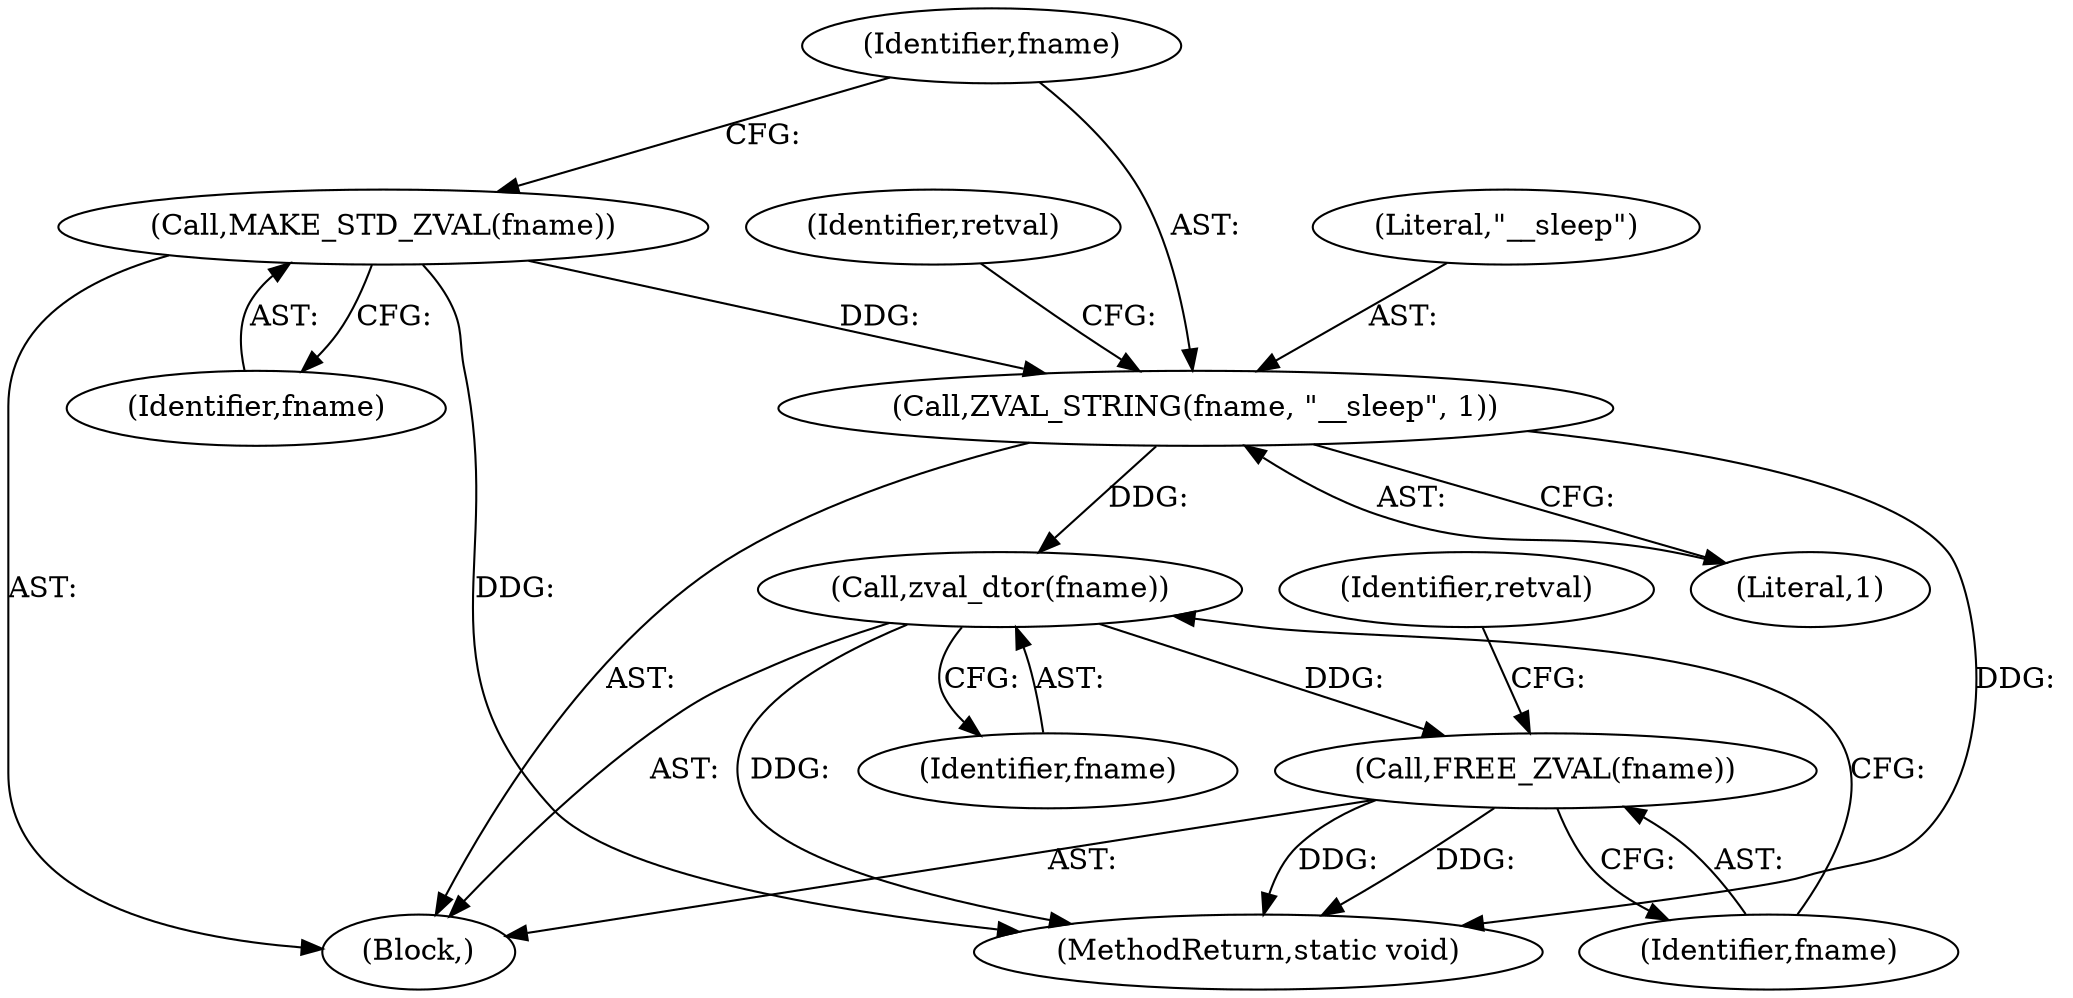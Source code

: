 digraph "0_php-src_6045de69c7dedcba3eadf7c4bba424b19c81d00d_1@pointer" {
"1000315" [label="(Call,zval_dtor(fname))"];
"1000233" [label="(Call,ZVAL_STRING(fname, \"__sleep\", 1))"];
"1000231" [label="(Call,MAKE_STD_ZVAL(fname))"];
"1000317" [label="(Call,FREE_ZVAL(fname))"];
"1000317" [label="(Call,FREE_ZVAL(fname))"];
"1000234" [label="(Identifier,fname)"];
"1000316" [label="(Identifier,fname)"];
"1000236" [label="(Literal,1)"];
"1000235" [label="(Literal,\"__sleep\")"];
"1000105" [label="(Block,)"];
"1000233" [label="(Call,ZVAL_STRING(fname, \"__sleep\", 1))"];
"1000320" [label="(Identifier,retval)"];
"1000231" [label="(Call,MAKE_STD_ZVAL(fname))"];
"1000240" [label="(Identifier,retval)"];
"1000232" [label="(Identifier,fname)"];
"1000318" [label="(Identifier,fname)"];
"1000325" [label="(MethodReturn,static void)"];
"1000315" [label="(Call,zval_dtor(fname))"];
"1000315" -> "1000105"  [label="AST: "];
"1000315" -> "1000316"  [label="CFG: "];
"1000316" -> "1000315"  [label="AST: "];
"1000318" -> "1000315"  [label="CFG: "];
"1000315" -> "1000325"  [label="DDG: "];
"1000233" -> "1000315"  [label="DDG: "];
"1000315" -> "1000317"  [label="DDG: "];
"1000233" -> "1000105"  [label="AST: "];
"1000233" -> "1000236"  [label="CFG: "];
"1000234" -> "1000233"  [label="AST: "];
"1000235" -> "1000233"  [label="AST: "];
"1000236" -> "1000233"  [label="AST: "];
"1000240" -> "1000233"  [label="CFG: "];
"1000233" -> "1000325"  [label="DDG: "];
"1000231" -> "1000233"  [label="DDG: "];
"1000231" -> "1000105"  [label="AST: "];
"1000231" -> "1000232"  [label="CFG: "];
"1000232" -> "1000231"  [label="AST: "];
"1000234" -> "1000231"  [label="CFG: "];
"1000231" -> "1000325"  [label="DDG: "];
"1000317" -> "1000105"  [label="AST: "];
"1000317" -> "1000318"  [label="CFG: "];
"1000318" -> "1000317"  [label="AST: "];
"1000320" -> "1000317"  [label="CFG: "];
"1000317" -> "1000325"  [label="DDG: "];
"1000317" -> "1000325"  [label="DDG: "];
}
